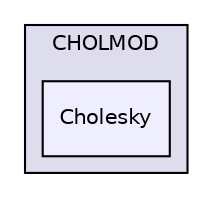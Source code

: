 digraph "libs/SuiteSparse/CHOLMOD/Cholesky" {
  compound=true
  node [ fontsize="10", fontname="Helvetica"];
  edge [ labelfontsize="10", labelfontname="Helvetica"];
  subgraph clusterdir_1715615f3f6e7394862de293d3809de9 {
    graph [ bgcolor="#ddddee", pencolor="black", label="CHOLMOD" fontname="Helvetica", fontsize="10", URL="dir_1715615f3f6e7394862de293d3809de9.html"]
  dir_5feecabe6cdd2f18146e59cf2e962dba [shape=box, label="Cholesky", style="filled", fillcolor="#eeeeff", pencolor="black", URL="dir_5feecabe6cdd2f18146e59cf2e962dba.html"];
  }
}
